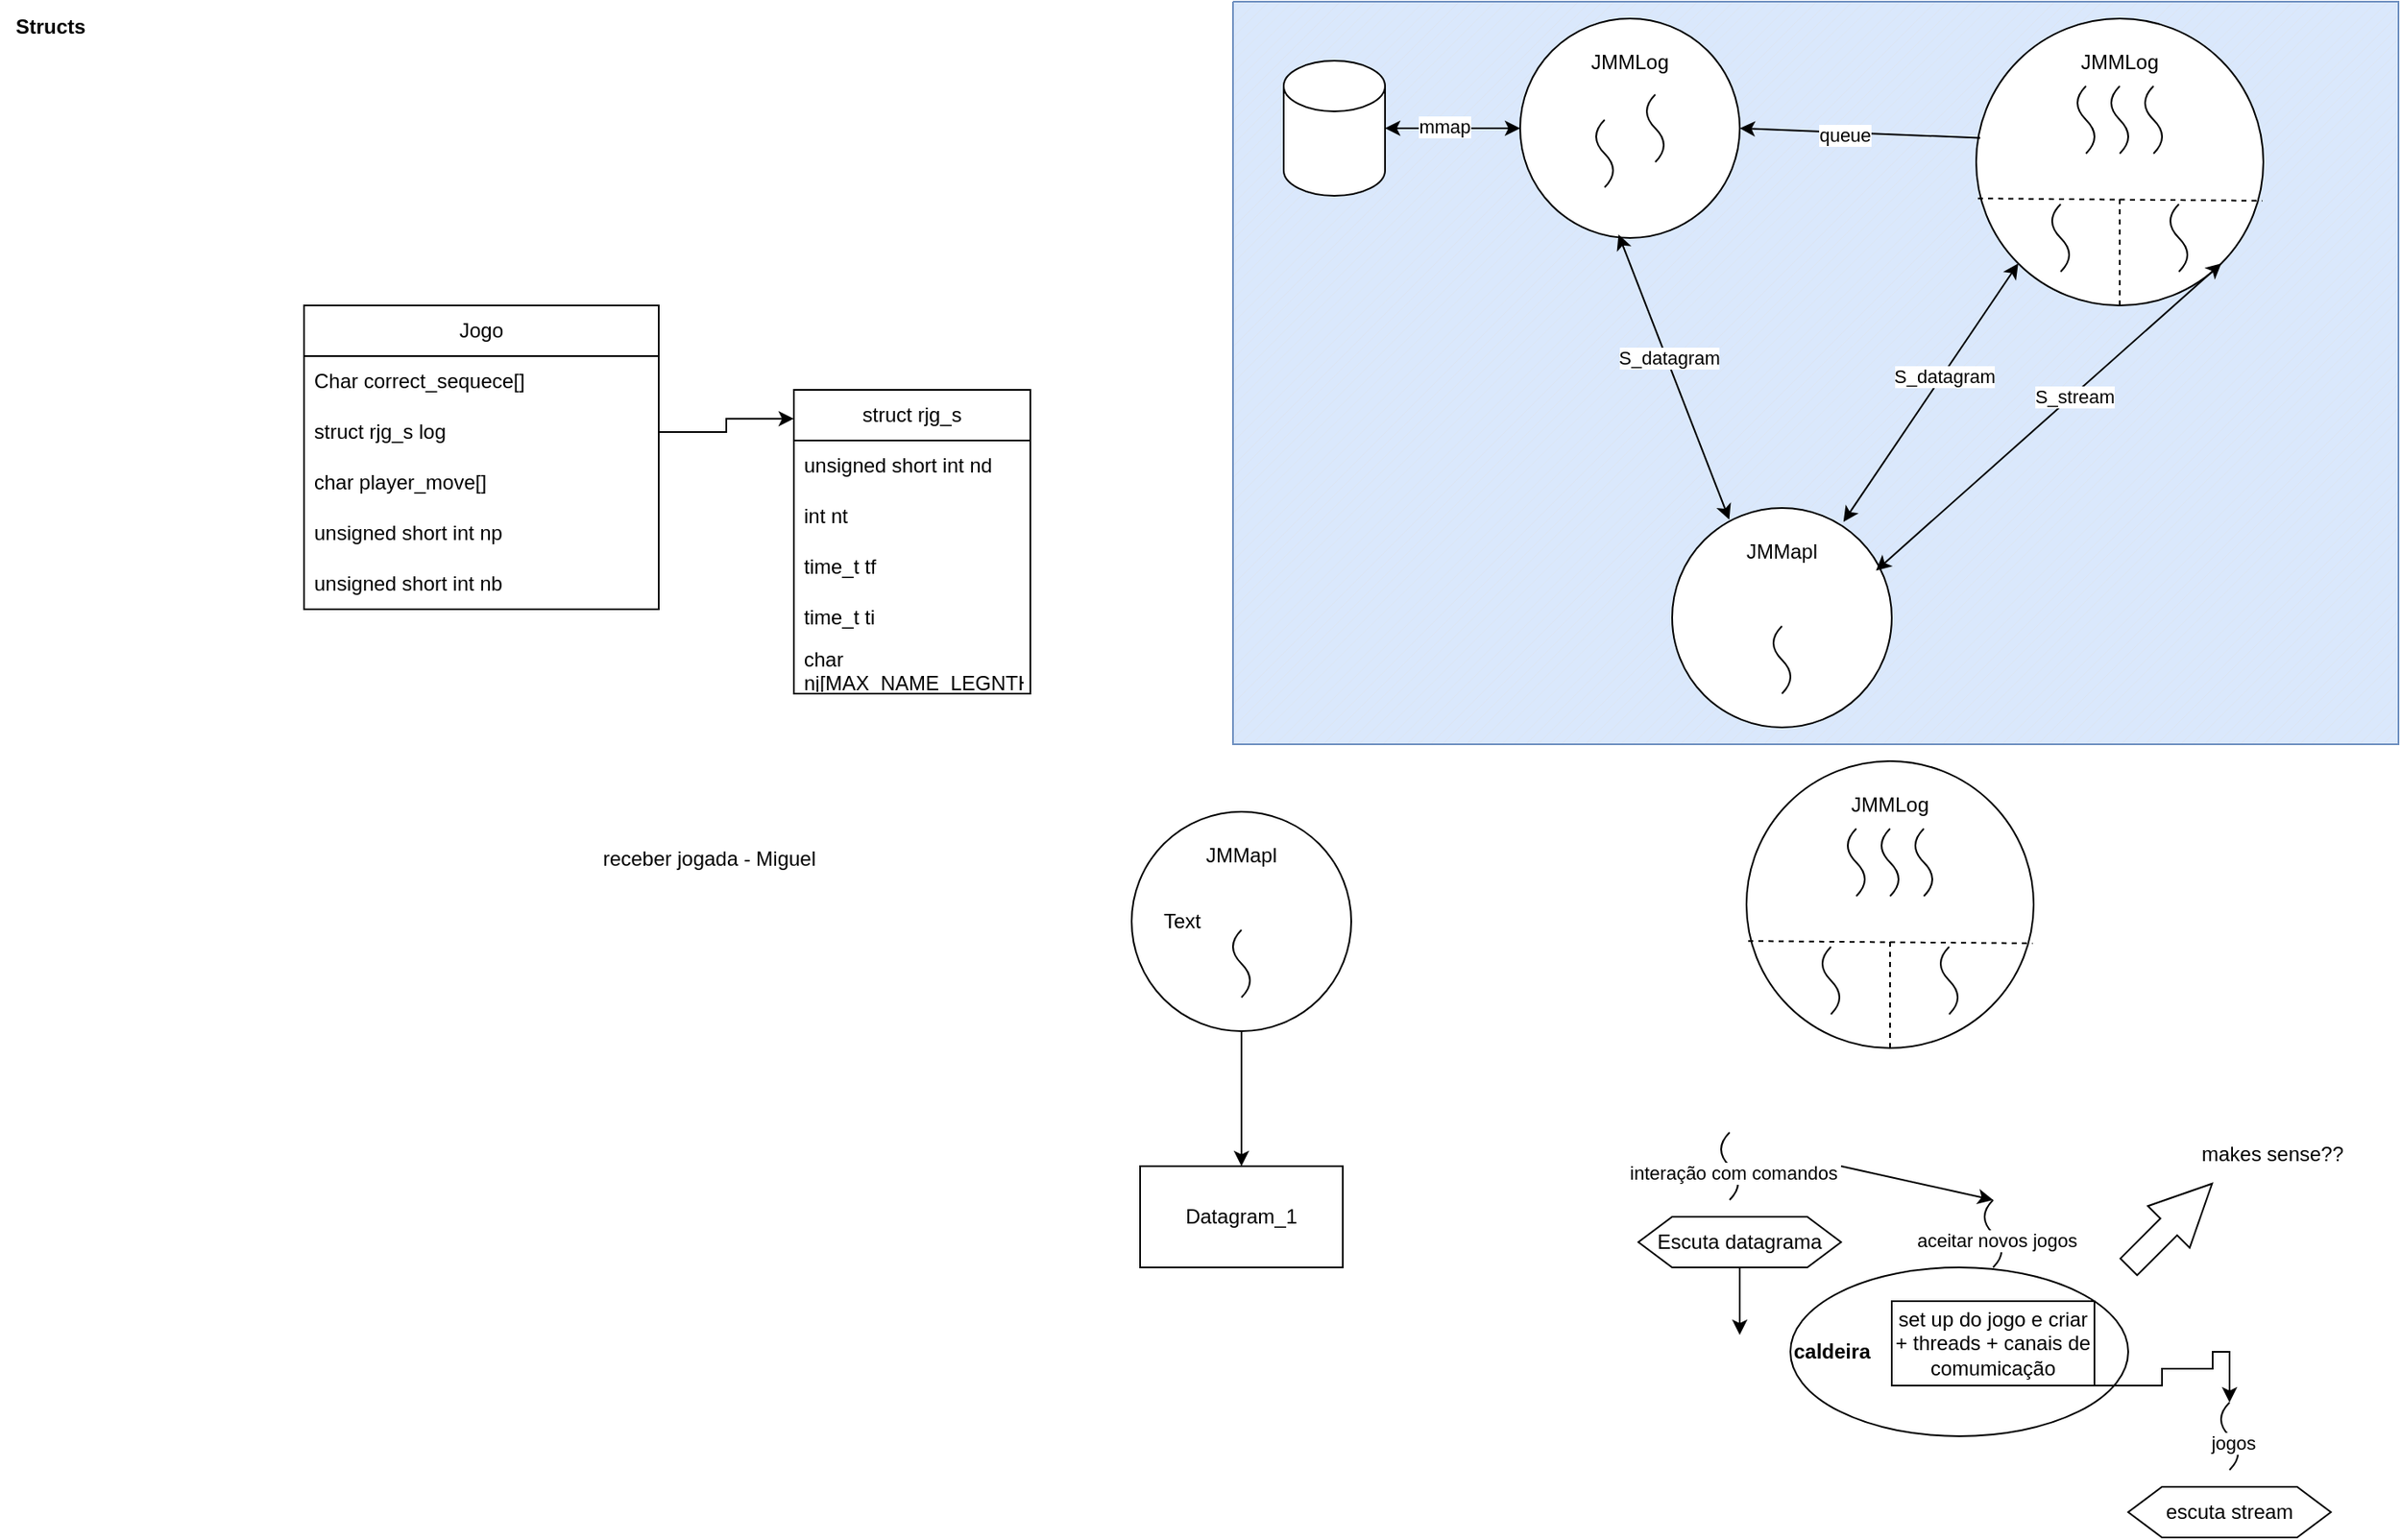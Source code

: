 <mxfile version="26.1.0">
  <diagram id="8d_Tv3xV8jHTPdsMeVaf" name="Page-1">
    <mxGraphModel dx="1976" dy="566" grid="1" gridSize="10" guides="1" tooltips="1" connect="1" arrows="1" fold="1" page="1" pageScale="1" pageWidth="827" pageHeight="1169" math="0" shadow="0">
      <root>
        <mxCell id="0" />
        <mxCell id="1" parent="0" />
        <mxCell id="Th-7SKPegKyFKUl-QJ56-34" value="" style="verticalLabelPosition=bottom;verticalAlign=top;html=1;shape=mxgraph.basic.patternFillRect;fillStyle=diag;step=5;fillStrokeWidth=0.2;fillStrokeColor=#dddddd;fillColor=#dae8fc;strokeColor=#6c8ebf;" parent="1" vertex="1">
          <mxGeometry x="-60" y="60" width="690" height="440" as="geometry" />
        </mxCell>
        <mxCell id="Th-7SKPegKyFKUl-QJ56-32" value="" style="group" parent="1" vertex="1" connectable="0">
          <mxGeometry x="380" y="70" width="170" height="170" as="geometry" />
        </mxCell>
        <mxCell id="Th-7SKPegKyFKUl-QJ56-6" value="JMMLog" style="ellipse;whiteSpace=wrap;html=1;aspect=fixed;verticalAlign=top;spacingTop=12;" parent="Th-7SKPegKyFKUl-QJ56-32" vertex="1">
          <mxGeometry width="170" height="170" as="geometry" />
        </mxCell>
        <mxCell id="Th-7SKPegKyFKUl-QJ56-7" value="" style="curved=1;endArrow=none;html=1;rounded=0;startFill=0;bendable=0;editable=1;movable=1;resizable=1;rotatable=1;deletable=1;locked=0;connectable=1;anchorPointDirection=0;" parent="Th-7SKPegKyFKUl-QJ56-32" edge="1">
          <mxGeometry width="50" height="50" relative="1" as="geometry">
            <mxPoint x="65" y="80" as="sourcePoint" />
            <mxPoint x="65" y="40" as="targetPoint" />
            <Array as="points">
              <mxPoint x="75" y="70" />
              <mxPoint x="55" y="50" />
            </Array>
          </mxGeometry>
        </mxCell>
        <mxCell id="Th-7SKPegKyFKUl-QJ56-10" value="" style="curved=1;endArrow=none;html=1;rounded=0;startFill=0;bendable=0;editable=1;movable=1;resizable=1;rotatable=1;deletable=1;locked=0;connectable=1;anchorPointDirection=0;" parent="Th-7SKPegKyFKUl-QJ56-32" edge="1">
          <mxGeometry width="50" height="50" relative="1" as="geometry">
            <mxPoint x="50" y="150" as="sourcePoint" />
            <mxPoint x="50" y="110" as="targetPoint" />
            <Array as="points">
              <mxPoint x="60" y="140" />
              <mxPoint x="40" y="120" />
            </Array>
          </mxGeometry>
        </mxCell>
        <mxCell id="Th-7SKPegKyFKUl-QJ56-12" value="" style="curved=1;endArrow=none;html=1;rounded=0;startFill=0;bendable=0;editable=1;movable=1;resizable=1;rotatable=1;deletable=1;locked=0;connectable=1;anchorPointDirection=0;" parent="Th-7SKPegKyFKUl-QJ56-32" edge="1">
          <mxGeometry width="50" height="50" relative="1" as="geometry">
            <mxPoint x="85" y="80" as="sourcePoint" />
            <mxPoint x="85" y="40" as="targetPoint" />
            <Array as="points">
              <mxPoint x="95" y="70" />
              <mxPoint x="75" y="50" />
            </Array>
          </mxGeometry>
        </mxCell>
        <mxCell id="Th-7SKPegKyFKUl-QJ56-13" value="" style="curved=1;endArrow=none;html=1;rounded=0;startFill=0;bendable=0;editable=1;movable=1;resizable=1;rotatable=1;deletable=1;locked=0;connectable=1;anchorPointDirection=0;" parent="Th-7SKPegKyFKUl-QJ56-32" edge="1">
          <mxGeometry width="50" height="50" relative="1" as="geometry">
            <mxPoint x="105" y="80" as="sourcePoint" />
            <mxPoint x="105" y="40" as="targetPoint" />
            <Array as="points">
              <mxPoint x="115" y="70" />
              <mxPoint x="95" y="50" />
            </Array>
          </mxGeometry>
        </mxCell>
        <mxCell id="Th-7SKPegKyFKUl-QJ56-14" value="" style="curved=1;endArrow=none;html=1;rounded=0;startFill=0;bendable=0;editable=1;movable=1;resizable=1;rotatable=1;deletable=1;locked=0;connectable=1;anchorPointDirection=0;" parent="Th-7SKPegKyFKUl-QJ56-32" edge="1">
          <mxGeometry width="50" height="50" relative="1" as="geometry">
            <mxPoint x="120" y="150" as="sourcePoint" />
            <mxPoint x="120" y="110" as="targetPoint" />
            <Array as="points">
              <mxPoint x="130" y="140" />
              <mxPoint x="110" y="120" />
            </Array>
          </mxGeometry>
        </mxCell>
        <mxCell id="Th-7SKPegKyFKUl-QJ56-15" value="" style="endArrow=none;dashed=1;html=1;rounded=0;entryX=0.996;entryY=0.635;entryDx=0;entryDy=0;entryPerimeter=0;exitX=0.006;exitY=0.627;exitDx=0;exitDy=0;exitPerimeter=0;" parent="Th-7SKPegKyFKUl-QJ56-32" source="Th-7SKPegKyFKUl-QJ56-6" target="Th-7SKPegKyFKUl-QJ56-6" edge="1">
          <mxGeometry width="50" height="50" relative="1" as="geometry">
            <mxPoint x="20" y="240" as="sourcePoint" />
            <mxPoint x="70" y="190" as="targetPoint" />
          </mxGeometry>
        </mxCell>
        <mxCell id="Th-7SKPegKyFKUl-QJ56-17" value="" style="endArrow=none;dashed=1;html=1;rounded=0;exitX=0.5;exitY=1;exitDx=0;exitDy=0;" parent="Th-7SKPegKyFKUl-QJ56-32" source="Th-7SKPegKyFKUl-QJ56-6" edge="1">
          <mxGeometry width="50" height="50" relative="1" as="geometry">
            <mxPoint x="20" y="240" as="sourcePoint" />
            <mxPoint x="85" y="107" as="targetPoint" />
          </mxGeometry>
        </mxCell>
        <mxCell id="Th-7SKPegKyFKUl-QJ56-8" value="" style="group" parent="1" vertex="1" connectable="0">
          <mxGeometry x="110" y="70" width="130" height="130" as="geometry" />
        </mxCell>
        <mxCell id="Th-7SKPegKyFKUl-QJ56-1" value="JMMLog" style="ellipse;whiteSpace=wrap;html=1;aspect=fixed;verticalAlign=top;spacingTop=12;" parent="Th-7SKPegKyFKUl-QJ56-8" vertex="1">
          <mxGeometry width="130" height="130" as="geometry" />
        </mxCell>
        <mxCell id="Th-7SKPegKyFKUl-QJ56-3" value="" style="curved=1;endArrow=none;html=1;rounded=0;startFill=0;bendable=0;editable=1;movable=1;resizable=1;rotatable=1;deletable=1;locked=0;connectable=1;anchorPointDirection=0;" parent="Th-7SKPegKyFKUl-QJ56-8" edge="1">
          <mxGeometry width="50" height="50" relative="1" as="geometry">
            <mxPoint x="80" y="85" as="sourcePoint" />
            <mxPoint x="80" y="45" as="targetPoint" />
            <Array as="points">
              <mxPoint x="90" y="75" />
              <mxPoint x="70" y="55" />
            </Array>
          </mxGeometry>
        </mxCell>
        <mxCell id="Th-7SKPegKyFKUl-QJ56-5" value="" style="curved=1;endArrow=none;html=1;rounded=0;startFill=0;bendable=0;editable=1;movable=1;resizable=1;rotatable=1;deletable=1;locked=0;connectable=1;anchorPointDirection=0;" parent="Th-7SKPegKyFKUl-QJ56-8" edge="1">
          <mxGeometry width="50" height="50" relative="1" as="geometry">
            <mxPoint x="50" y="100" as="sourcePoint" />
            <mxPoint x="50" y="60" as="targetPoint" />
            <Array as="points">
              <mxPoint x="60" y="90" />
              <mxPoint x="40" y="70" />
            </Array>
          </mxGeometry>
        </mxCell>
        <mxCell id="Th-7SKPegKyFKUl-QJ56-9" value="" style="group" parent="1" vertex="1" connectable="0">
          <mxGeometry x="200" y="360" width="130" height="130" as="geometry" />
        </mxCell>
        <mxCell id="Th-7SKPegKyFKUl-QJ56-2" value="JMMapl" style="ellipse;whiteSpace=wrap;html=1;aspect=fixed;verticalAlign=top;spacingTop=12;" parent="Th-7SKPegKyFKUl-QJ56-9" vertex="1">
          <mxGeometry width="130" height="130" as="geometry" />
        </mxCell>
        <mxCell id="Th-7SKPegKyFKUl-QJ56-4" value="" style="curved=1;endArrow=none;html=1;rounded=0;startFill=0;bendable=0;editable=1;movable=1;resizable=1;rotatable=1;deletable=1;locked=0;connectable=1;anchorPointDirection=0;" parent="Th-7SKPegKyFKUl-QJ56-9" edge="1">
          <mxGeometry width="50" height="50" relative="1" as="geometry">
            <mxPoint x="65" y="110" as="sourcePoint" />
            <mxPoint x="65" y="70" as="targetPoint" />
            <Array as="points">
              <mxPoint x="75" y="100" />
              <mxPoint x="55" y="80" />
            </Array>
          </mxGeometry>
        </mxCell>
        <mxCell id="Th-7SKPegKyFKUl-QJ56-19" value="" style="endArrow=classic;startArrow=classic;html=1;rounded=0;entryX=0;entryY=1;entryDx=0;entryDy=0;exitX=0.78;exitY=0.063;exitDx=0;exitDy=0;exitPerimeter=0;" parent="1" source="Th-7SKPegKyFKUl-QJ56-2" target="Th-7SKPegKyFKUl-QJ56-6" edge="1">
          <mxGeometry width="50" height="50" relative="1" as="geometry">
            <mxPoint x="430" y="270" as="sourcePoint" />
            <mxPoint x="480" y="220" as="targetPoint" />
          </mxGeometry>
        </mxCell>
        <mxCell id="Th-7SKPegKyFKUl-QJ56-20" value="S_datagram" style="edgeLabel;html=1;align=center;verticalAlign=middle;resizable=0;points=[];" parent="Th-7SKPegKyFKUl-QJ56-19" vertex="1" connectable="0">
          <mxGeometry x="0.139" y="-1" relative="1" as="geometry">
            <mxPoint as="offset" />
          </mxGeometry>
        </mxCell>
        <mxCell id="Th-7SKPegKyFKUl-QJ56-21" value="" style="endArrow=classic;startArrow=classic;html=1;rounded=0;entryX=1;entryY=1;entryDx=0;entryDy=0;exitX=0.928;exitY=0.286;exitDx=0;exitDy=0;exitPerimeter=0;" parent="1" source="Th-7SKPegKyFKUl-QJ56-2" target="Th-7SKPegKyFKUl-QJ56-6" edge="1">
          <mxGeometry width="50" height="50" relative="1" as="geometry">
            <mxPoint x="350" y="403" as="sourcePoint" />
            <mxPoint x="484" y="210" as="targetPoint" />
          </mxGeometry>
        </mxCell>
        <mxCell id="Th-7SKPegKyFKUl-QJ56-22" value="S_stream" style="edgeLabel;html=1;align=center;verticalAlign=middle;resizable=0;points=[];" parent="Th-7SKPegKyFKUl-QJ56-21" vertex="1" connectable="0">
          <mxGeometry x="0.139" y="-1" relative="1" as="geometry">
            <mxPoint as="offset" />
          </mxGeometry>
        </mxCell>
        <mxCell id="Th-7SKPegKyFKUl-QJ56-23" value="" style="endArrow=classic;startArrow=classic;html=1;rounded=0;entryX=0.448;entryY=0.984;entryDx=0;entryDy=0;exitX=0.26;exitY=0.053;exitDx=0;exitDy=0;exitPerimeter=0;entryPerimeter=0;" parent="1" source="Th-7SKPegKyFKUl-QJ56-2" target="Th-7SKPegKyFKUl-QJ56-1" edge="1">
          <mxGeometry width="50" height="50" relative="1" as="geometry">
            <mxPoint x="311" y="378" as="sourcePoint" />
            <mxPoint x="445" y="185" as="targetPoint" />
          </mxGeometry>
        </mxCell>
        <mxCell id="Th-7SKPegKyFKUl-QJ56-24" value="S_datagram" style="edgeLabel;html=1;align=center;verticalAlign=middle;resizable=0;points=[];" parent="Th-7SKPegKyFKUl-QJ56-23" vertex="1" connectable="0">
          <mxGeometry x="0.139" y="-1" relative="1" as="geometry">
            <mxPoint as="offset" />
          </mxGeometry>
        </mxCell>
        <mxCell id="Th-7SKPegKyFKUl-QJ56-25" value="" style="endArrow=classic;html=1;rounded=0;entryX=1;entryY=0.5;entryDx=0;entryDy=0;exitX=0.014;exitY=0.416;exitDx=0;exitDy=0;exitPerimeter=0;" parent="1" source="Th-7SKPegKyFKUl-QJ56-6" target="Th-7SKPegKyFKUl-QJ56-1" edge="1">
          <mxGeometry width="50" height="50" relative="1" as="geometry">
            <mxPoint x="430" y="270" as="sourcePoint" />
            <mxPoint x="480" y="220" as="targetPoint" />
          </mxGeometry>
        </mxCell>
        <mxCell id="Th-7SKPegKyFKUl-QJ56-26" value="queue" style="edgeLabel;html=1;align=center;verticalAlign=middle;resizable=0;points=[];" parent="Th-7SKPegKyFKUl-QJ56-25" vertex="1" connectable="0">
          <mxGeometry x="0.131" y="1" relative="1" as="geometry">
            <mxPoint as="offset" />
          </mxGeometry>
        </mxCell>
        <mxCell id="Th-7SKPegKyFKUl-QJ56-27" value="" style="shape=cylinder3;whiteSpace=wrap;html=1;boundedLbl=1;backgroundOutline=1;size=15;" parent="1" vertex="1">
          <mxGeometry x="-30" y="95" width="60" height="80" as="geometry" />
        </mxCell>
        <mxCell id="Th-7SKPegKyFKUl-QJ56-28" value="" style="endArrow=classic;startArrow=classic;html=1;rounded=0;entryX=1;entryY=0.5;entryDx=0;entryDy=0;exitX=0;exitY=0.5;exitDx=0;exitDy=0;entryPerimeter=0;" parent="1" source="Th-7SKPegKyFKUl-QJ56-1" target="Th-7SKPegKyFKUl-QJ56-27" edge="1">
          <mxGeometry width="50" height="50" relative="1" as="geometry">
            <mxPoint x="244" y="377" as="sourcePoint" />
            <mxPoint x="178" y="208" as="targetPoint" />
          </mxGeometry>
        </mxCell>
        <mxCell id="Th-7SKPegKyFKUl-QJ56-29" value="mmap" style="edgeLabel;html=1;align=center;verticalAlign=middle;resizable=0;points=[];" parent="Th-7SKPegKyFKUl-QJ56-28" vertex="1" connectable="0">
          <mxGeometry x="0.139" y="-1" relative="1" as="geometry">
            <mxPoint as="offset" />
          </mxGeometry>
        </mxCell>
        <mxCell id="Th-7SKPegKyFKUl-QJ56-35" value="" style="group" parent="1" vertex="1" connectable="0">
          <mxGeometry x="-120" y="540" width="130" height="130" as="geometry" />
        </mxCell>
        <mxCell id="Th-7SKPegKyFKUl-QJ56-36" value="JMMapl" style="ellipse;whiteSpace=wrap;html=1;aspect=fixed;verticalAlign=top;spacingTop=12;" parent="Th-7SKPegKyFKUl-QJ56-35" vertex="1">
          <mxGeometry width="130" height="130" as="geometry" />
        </mxCell>
        <mxCell id="Th-7SKPegKyFKUl-QJ56-37" value="" style="curved=1;endArrow=none;html=1;rounded=0;startFill=0;bendable=0;editable=1;movable=1;resizable=1;rotatable=1;deletable=1;locked=0;connectable=1;anchorPointDirection=0;" parent="Th-7SKPegKyFKUl-QJ56-35" edge="1">
          <mxGeometry width="50" height="50" relative="1" as="geometry">
            <mxPoint x="65" y="110" as="sourcePoint" />
            <mxPoint x="65" y="70" as="targetPoint" />
            <Array as="points">
              <mxPoint x="75" y="100" />
              <mxPoint x="55" y="80" />
            </Array>
          </mxGeometry>
        </mxCell>
        <mxCell id="Th-7SKPegKyFKUl-QJ56-38" value="Datagram_1" style="rounded=0;whiteSpace=wrap;html=1;" parent="1" vertex="1">
          <mxGeometry x="-115" y="750" width="120" height="60" as="geometry" />
        </mxCell>
        <mxCell id="Th-7SKPegKyFKUl-QJ56-39" style="edgeStyle=orthogonalEdgeStyle;rounded=0;orthogonalLoop=1;jettySize=auto;html=1;entryX=0.5;entryY=0;entryDx=0;entryDy=0;" parent="1" source="Th-7SKPegKyFKUl-QJ56-36" target="Th-7SKPegKyFKUl-QJ56-38" edge="1">
          <mxGeometry relative="1" as="geometry" />
        </mxCell>
        <mxCell id="HVZy2vT5VocTmCp-7T6i-1" value="Jogo" style="swimlane;fontStyle=0;childLayout=stackLayout;horizontal=1;startSize=30;horizontalStack=0;resizeParent=1;resizeParentMax=0;resizeLast=0;collapsible=1;marginBottom=0;whiteSpace=wrap;html=1;" vertex="1" parent="1">
          <mxGeometry x="-610" y="240" width="210" height="180" as="geometry" />
        </mxCell>
        <mxCell id="HVZy2vT5VocTmCp-7T6i-2" value="Char correct_sequece[]" style="text;strokeColor=none;fillColor=none;align=left;verticalAlign=middle;spacingLeft=4;spacingRight=4;overflow=hidden;points=[[0,0.5],[1,0.5]];portConstraint=eastwest;rotatable=0;whiteSpace=wrap;html=1;" vertex="1" parent="HVZy2vT5VocTmCp-7T6i-1">
          <mxGeometry y="30" width="210" height="30" as="geometry" />
        </mxCell>
        <mxCell id="HVZy2vT5VocTmCp-7T6i-39" value="&lt;span style=&quot;text-align: center;&quot;&gt;struct rjg_s log&lt;/span&gt;" style="text;strokeColor=none;fillColor=none;align=left;verticalAlign=middle;spacingLeft=4;spacingRight=4;overflow=hidden;points=[[0,0.5],[1,0.5]];portConstraint=eastwest;rotatable=0;whiteSpace=wrap;html=1;" vertex="1" parent="HVZy2vT5VocTmCp-7T6i-1">
          <mxGeometry y="60" width="210" height="30" as="geometry" />
        </mxCell>
        <mxCell id="HVZy2vT5VocTmCp-7T6i-42" value="char player_move[]" style="text;strokeColor=none;fillColor=none;align=left;verticalAlign=middle;spacingLeft=4;spacingRight=4;overflow=hidden;points=[[0,0.5],[1,0.5]];portConstraint=eastwest;rotatable=0;whiteSpace=wrap;html=1;" vertex="1" parent="HVZy2vT5VocTmCp-7T6i-1">
          <mxGeometry y="90" width="210" height="30" as="geometry" />
        </mxCell>
        <mxCell id="HVZy2vT5VocTmCp-7T6i-43" value="unsigned short int np" style="text;strokeColor=none;fillColor=none;align=left;verticalAlign=middle;spacingLeft=4;spacingRight=4;overflow=hidden;points=[[0,0.5],[1,0.5]];portConstraint=eastwest;rotatable=0;whiteSpace=wrap;html=1;" vertex="1" parent="HVZy2vT5VocTmCp-7T6i-1">
          <mxGeometry y="120" width="210" height="30" as="geometry" />
        </mxCell>
        <mxCell id="HVZy2vT5VocTmCp-7T6i-44" value="unsigned short int nb" style="text;strokeColor=none;fillColor=none;align=left;verticalAlign=middle;spacingLeft=4;spacingRight=4;overflow=hidden;points=[[0,0.5],[1,0.5]];portConstraint=eastwest;rotatable=0;whiteSpace=wrap;html=1;" vertex="1" parent="HVZy2vT5VocTmCp-7T6i-1">
          <mxGeometry y="150" width="210" height="30" as="geometry" />
        </mxCell>
        <mxCell id="HVZy2vT5VocTmCp-7T6i-35" value="struct rjg_s" style="swimlane;fontStyle=0;childLayout=stackLayout;horizontal=1;startSize=30;horizontalStack=0;resizeParent=1;resizeParentMax=0;resizeLast=0;collapsible=1;marginBottom=0;whiteSpace=wrap;html=1;" vertex="1" parent="1">
          <mxGeometry x="-320" y="290" width="140" height="180" as="geometry" />
        </mxCell>
        <mxCell id="HVZy2vT5VocTmCp-7T6i-3" value="unsigned short int nd" style="text;strokeColor=none;fillColor=none;align=left;verticalAlign=middle;spacingLeft=4;spacingRight=4;overflow=hidden;points=[[0,0.5],[1,0.5]];portConstraint=eastwest;rotatable=0;whiteSpace=wrap;html=1;" vertex="1" parent="HVZy2vT5VocTmCp-7T6i-35">
          <mxGeometry y="30" width="140" height="30" as="geometry" />
        </mxCell>
        <mxCell id="HVZy2vT5VocTmCp-7T6i-34" value="int nt" style="text;strokeColor=none;fillColor=none;align=left;verticalAlign=middle;spacingLeft=4;spacingRight=4;overflow=hidden;points=[[0,0.5],[1,0.5]];portConstraint=eastwest;rotatable=0;whiteSpace=wrap;html=1;" vertex="1" parent="HVZy2vT5VocTmCp-7T6i-35">
          <mxGeometry y="60" width="140" height="30" as="geometry" />
        </mxCell>
        <mxCell id="HVZy2vT5VocTmCp-7T6i-33" value="time_t tf" style="text;strokeColor=none;fillColor=none;align=left;verticalAlign=middle;spacingLeft=4;spacingRight=4;overflow=hidden;points=[[0,0.5],[1,0.5]];portConstraint=eastwest;rotatable=0;whiteSpace=wrap;html=1;" vertex="1" parent="HVZy2vT5VocTmCp-7T6i-35">
          <mxGeometry y="90" width="140" height="30" as="geometry" />
        </mxCell>
        <mxCell id="HVZy2vT5VocTmCp-7T6i-32" value="time_t ti" style="text;strokeColor=none;fillColor=none;align=left;verticalAlign=middle;spacingLeft=4;spacingRight=4;overflow=hidden;points=[[0,0.5],[1,0.5]];portConstraint=eastwest;rotatable=0;whiteSpace=wrap;html=1;" vertex="1" parent="HVZy2vT5VocTmCp-7T6i-35">
          <mxGeometry y="120" width="140" height="30" as="geometry" />
        </mxCell>
        <mxCell id="HVZy2vT5VocTmCp-7T6i-4" value="char nj[MAX_NAME_LEGNTH]" style="text;strokeColor=none;fillColor=none;align=left;verticalAlign=middle;spacingLeft=4;spacingRight=4;overflow=hidden;points=[[0,0.5],[1,0.5]];portConstraint=eastwest;rotatable=0;whiteSpace=wrap;html=1;" vertex="1" parent="HVZy2vT5VocTmCp-7T6i-35">
          <mxGeometry y="150" width="140" height="30" as="geometry" />
        </mxCell>
        <mxCell id="HVZy2vT5VocTmCp-7T6i-40" style="edgeStyle=orthogonalEdgeStyle;rounded=0;orthogonalLoop=1;jettySize=auto;html=1;entryX=0;entryY=0.095;entryDx=0;entryDy=0;entryPerimeter=0;" edge="1" parent="1" source="HVZy2vT5VocTmCp-7T6i-39" target="HVZy2vT5VocTmCp-7T6i-35">
          <mxGeometry relative="1" as="geometry" />
        </mxCell>
        <mxCell id="HVZy2vT5VocTmCp-7T6i-45" value="&lt;b&gt;Structs&lt;/b&gt;" style="text;html=1;align=center;verticalAlign=middle;whiteSpace=wrap;rounded=0;" vertex="1" parent="1">
          <mxGeometry x="-790" y="60" width="60" height="30" as="geometry" />
        </mxCell>
        <mxCell id="HVZy2vT5VocTmCp-7T6i-46" value="" style="group" vertex="1" connectable="0" parent="1">
          <mxGeometry x="244" y="510" width="170" height="170" as="geometry" />
        </mxCell>
        <mxCell id="HVZy2vT5VocTmCp-7T6i-47" value="JMMLog" style="ellipse;whiteSpace=wrap;html=1;aspect=fixed;verticalAlign=top;spacingTop=12;" vertex="1" parent="HVZy2vT5VocTmCp-7T6i-46">
          <mxGeometry width="170" height="170" as="geometry" />
        </mxCell>
        <mxCell id="HVZy2vT5VocTmCp-7T6i-48" value="" style="curved=1;endArrow=none;html=1;rounded=0;startFill=0;bendable=0;editable=1;movable=1;resizable=1;rotatable=1;deletable=1;locked=0;connectable=1;anchorPointDirection=0;" edge="1" parent="HVZy2vT5VocTmCp-7T6i-46">
          <mxGeometry width="50" height="50" relative="1" as="geometry">
            <mxPoint x="65" y="80" as="sourcePoint" />
            <mxPoint x="65" y="40" as="targetPoint" />
            <Array as="points">
              <mxPoint x="75" y="70" />
              <mxPoint x="55" y="50" />
            </Array>
          </mxGeometry>
        </mxCell>
        <mxCell id="HVZy2vT5VocTmCp-7T6i-49" value="" style="curved=1;endArrow=none;html=1;rounded=0;startFill=0;bendable=0;editable=1;movable=1;resizable=1;rotatable=1;deletable=1;locked=0;connectable=1;anchorPointDirection=0;" edge="1" parent="HVZy2vT5VocTmCp-7T6i-46">
          <mxGeometry width="50" height="50" relative="1" as="geometry">
            <mxPoint x="50" y="150" as="sourcePoint" />
            <mxPoint x="50" y="110" as="targetPoint" />
            <Array as="points">
              <mxPoint x="60" y="140" />
              <mxPoint x="40" y="120" />
            </Array>
          </mxGeometry>
        </mxCell>
        <mxCell id="HVZy2vT5VocTmCp-7T6i-50" value="" style="curved=1;endArrow=none;html=1;rounded=0;startFill=0;bendable=0;editable=1;movable=1;resizable=1;rotatable=1;deletable=1;locked=0;connectable=1;anchorPointDirection=0;" edge="1" parent="HVZy2vT5VocTmCp-7T6i-46">
          <mxGeometry width="50" height="50" relative="1" as="geometry">
            <mxPoint x="85" y="80" as="sourcePoint" />
            <mxPoint x="85" y="40" as="targetPoint" />
            <Array as="points">
              <mxPoint x="95" y="70" />
              <mxPoint x="75" y="50" />
            </Array>
          </mxGeometry>
        </mxCell>
        <mxCell id="HVZy2vT5VocTmCp-7T6i-51" value="" style="curved=1;endArrow=none;html=1;rounded=0;startFill=0;bendable=0;editable=1;movable=1;resizable=1;rotatable=1;deletable=1;locked=0;connectable=1;anchorPointDirection=0;" edge="1" parent="HVZy2vT5VocTmCp-7T6i-46">
          <mxGeometry width="50" height="50" relative="1" as="geometry">
            <mxPoint x="105" y="80" as="sourcePoint" />
            <mxPoint x="105" y="40" as="targetPoint" />
            <Array as="points">
              <mxPoint x="115" y="70" />
              <mxPoint x="95" y="50" />
            </Array>
          </mxGeometry>
        </mxCell>
        <mxCell id="HVZy2vT5VocTmCp-7T6i-52" value="" style="curved=1;endArrow=none;html=1;rounded=0;startFill=0;bendable=0;editable=1;movable=1;resizable=1;rotatable=1;deletable=1;locked=0;connectable=1;anchorPointDirection=0;" edge="1" parent="HVZy2vT5VocTmCp-7T6i-46">
          <mxGeometry width="50" height="50" relative="1" as="geometry">
            <mxPoint x="120" y="150" as="sourcePoint" />
            <mxPoint x="120" y="110" as="targetPoint" />
            <Array as="points">
              <mxPoint x="130" y="140" />
              <mxPoint x="110" y="120" />
            </Array>
          </mxGeometry>
        </mxCell>
        <mxCell id="HVZy2vT5VocTmCp-7T6i-53" value="" style="endArrow=none;dashed=1;html=1;rounded=0;entryX=0.996;entryY=0.635;entryDx=0;entryDy=0;entryPerimeter=0;exitX=0.006;exitY=0.627;exitDx=0;exitDy=0;exitPerimeter=0;" edge="1" parent="HVZy2vT5VocTmCp-7T6i-46" source="HVZy2vT5VocTmCp-7T6i-47" target="HVZy2vT5VocTmCp-7T6i-47">
          <mxGeometry width="50" height="50" relative="1" as="geometry">
            <mxPoint x="20" y="240" as="sourcePoint" />
            <mxPoint x="70" y="190" as="targetPoint" />
          </mxGeometry>
        </mxCell>
        <mxCell id="HVZy2vT5VocTmCp-7T6i-54" value="" style="endArrow=none;dashed=1;html=1;rounded=0;exitX=0.5;exitY=1;exitDx=0;exitDy=0;" edge="1" parent="HVZy2vT5VocTmCp-7T6i-46" source="HVZy2vT5VocTmCp-7T6i-47">
          <mxGeometry width="50" height="50" relative="1" as="geometry">
            <mxPoint x="20" y="240" as="sourcePoint" />
            <mxPoint x="85" y="107" as="targetPoint" />
          </mxGeometry>
        </mxCell>
        <mxCell id="HVZy2vT5VocTmCp-7T6i-58" value="" style="curved=1;endArrow=none;html=1;rounded=0;startFill=0;bendable=0;editable=1;movable=1;resizable=1;rotatable=1;deletable=1;locked=0;connectable=1;anchorPointDirection=0;" edge="1" parent="1">
          <mxGeometry width="50" height="50" relative="1" as="geometry">
            <mxPoint x="234" y="770" as="sourcePoint" />
            <mxPoint x="234" y="730" as="targetPoint" />
            <Array as="points">
              <mxPoint x="244" y="760" />
              <mxPoint x="224" y="740" />
            </Array>
          </mxGeometry>
        </mxCell>
        <mxCell id="HVZy2vT5VocTmCp-7T6i-59" value="interação com comandos" style="edgeLabel;html=1;align=center;verticalAlign=middle;resizable=0;points=[];" vertex="1" connectable="0" parent="HVZy2vT5VocTmCp-7T6i-58">
          <mxGeometry x="-0.134" y="1" relative="1" as="geometry">
            <mxPoint as="offset" />
          </mxGeometry>
        </mxCell>
        <mxCell id="HVZy2vT5VocTmCp-7T6i-61" style="edgeStyle=orthogonalEdgeStyle;rounded=0;orthogonalLoop=1;jettySize=auto;html=1;" edge="1" parent="1" source="HVZy2vT5VocTmCp-7T6i-60">
          <mxGeometry relative="1" as="geometry">
            <mxPoint x="240" y="850" as="targetPoint" />
          </mxGeometry>
        </mxCell>
        <mxCell id="HVZy2vT5VocTmCp-7T6i-60" value="Escuta datagrama" style="shape=hexagon;perimeter=hexagonPerimeter2;whiteSpace=wrap;html=1;fixedSize=1;" vertex="1" parent="1">
          <mxGeometry x="180" y="780" width="120" height="30" as="geometry" />
        </mxCell>
        <mxCell id="HVZy2vT5VocTmCp-7T6i-62" value="" style="curved=1;endArrow=none;html=1;rounded=0;startFill=0;bendable=0;editable=1;movable=1;resizable=1;rotatable=1;deletable=1;locked=0;connectable=1;anchorPointDirection=0;" edge="1" parent="1">
          <mxGeometry width="50" height="50" relative="1" as="geometry">
            <mxPoint x="390" y="810" as="sourcePoint" />
            <mxPoint x="390" y="770" as="targetPoint" />
            <Array as="points">
              <mxPoint x="400" y="800" />
              <mxPoint x="380" y="780" />
            </Array>
          </mxGeometry>
        </mxCell>
        <mxCell id="HVZy2vT5VocTmCp-7T6i-63" value="aceitar novos jogos" style="edgeLabel;html=1;align=center;verticalAlign=middle;resizable=0;points=[];" vertex="1" connectable="0" parent="HVZy2vT5VocTmCp-7T6i-62">
          <mxGeometry x="-0.134" y="1" relative="1" as="geometry">
            <mxPoint as="offset" />
          </mxGeometry>
        </mxCell>
        <mxCell id="HVZy2vT5VocTmCp-7T6i-64" value="" style="endArrow=classic;html=1;rounded=0;" edge="1" parent="1">
          <mxGeometry width="50" height="50" relative="1" as="geometry">
            <mxPoint x="300" y="750" as="sourcePoint" />
            <mxPoint x="390" y="770" as="targetPoint" />
          </mxGeometry>
        </mxCell>
        <mxCell id="HVZy2vT5VocTmCp-7T6i-68" style="edgeStyle=orthogonalEdgeStyle;rounded=0;orthogonalLoop=1;jettySize=auto;html=1;" edge="1" parent="1" source="HVZy2vT5VocTmCp-7T6i-65">
          <mxGeometry relative="1" as="geometry">
            <mxPoint x="530" y="890" as="targetPoint" />
            <Array as="points">
              <mxPoint x="390" y="880" />
              <mxPoint x="490" y="880" />
              <mxPoint x="490" y="870" />
              <mxPoint x="520" y="870" />
              <mxPoint x="520" y="860" />
              <mxPoint x="530" y="860" />
            </Array>
          </mxGeometry>
        </mxCell>
        <mxCell id="HVZy2vT5VocTmCp-7T6i-65" value="set up do jogo e criar + threads + canais de comumicação" style="rounded=0;whiteSpace=wrap;html=1;" vertex="1" parent="1">
          <mxGeometry x="330" y="830" width="120" height="50" as="geometry" />
        </mxCell>
        <mxCell id="HVZy2vT5VocTmCp-7T6i-66" value="" style="curved=1;endArrow=none;html=1;rounded=0;startFill=0;bendable=0;editable=1;movable=1;resizable=1;rotatable=1;deletable=1;locked=0;connectable=1;anchorPointDirection=0;" edge="1" parent="1">
          <mxGeometry width="50" height="50" relative="1" as="geometry">
            <mxPoint x="530" y="930" as="sourcePoint" />
            <mxPoint x="530" y="890" as="targetPoint" />
            <Array as="points">
              <mxPoint x="540" y="920" />
              <mxPoint x="520" y="900" />
            </Array>
          </mxGeometry>
        </mxCell>
        <mxCell id="HVZy2vT5VocTmCp-7T6i-67" value="jogos" style="edgeLabel;html=1;align=center;verticalAlign=middle;resizable=0;points=[];" vertex="1" connectable="0" parent="HVZy2vT5VocTmCp-7T6i-66">
          <mxGeometry x="-0.134" y="1" relative="1" as="geometry">
            <mxPoint as="offset" />
          </mxGeometry>
        </mxCell>
        <mxCell id="HVZy2vT5VocTmCp-7T6i-69" value="escuta stream" style="shape=hexagon;perimeter=hexagonPerimeter2;whiteSpace=wrap;html=1;fixedSize=1;" vertex="1" parent="1">
          <mxGeometry x="470" y="940" width="120" height="30" as="geometry" />
        </mxCell>
        <mxCell id="HVZy2vT5VocTmCp-7T6i-70" value="" style="shape=flexArrow;endArrow=classic;html=1;rounded=0;width=14;endSize=11.75;" edge="1" parent="1">
          <mxGeometry width="50" height="50" relative="1" as="geometry">
            <mxPoint x="470" y="810" as="sourcePoint" />
            <mxPoint x="520" y="760" as="targetPoint" />
          </mxGeometry>
        </mxCell>
        <mxCell id="HVZy2vT5VocTmCp-7T6i-71" value="makes sense??" style="text;html=1;align=center;verticalAlign=middle;resizable=0;points=[];autosize=1;strokeColor=none;fillColor=none;" vertex="1" parent="1">
          <mxGeometry x="500" y="728" width="110" height="30" as="geometry" />
        </mxCell>
        <mxCell id="HVZy2vT5VocTmCp-7T6i-72" value="Text" style="text;html=1;align=center;verticalAlign=middle;whiteSpace=wrap;rounded=0;" vertex="1" parent="1">
          <mxGeometry x="-120" y="590" width="60" height="30" as="geometry" />
        </mxCell>
        <mxCell id="HVZy2vT5VocTmCp-7T6i-73" value="receber jogada - Miguel&lt;div&gt;&lt;br&gt;&lt;/div&gt;" style="text;html=1;align=center;verticalAlign=middle;whiteSpace=wrap;rounded=0;" vertex="1" parent="1">
          <mxGeometry x="-450" y="560" width="160" height="30" as="geometry" />
        </mxCell>
        <mxCell id="HVZy2vT5VocTmCp-7T6i-74" value="&lt;b&gt;caldeira&lt;/b&gt;" style="ellipse;whiteSpace=wrap;html=1;fillColor=none;align=left;" vertex="1" parent="1">
          <mxGeometry x="270" y="810" width="200" height="100" as="geometry" />
        </mxCell>
      </root>
    </mxGraphModel>
  </diagram>
</mxfile>
